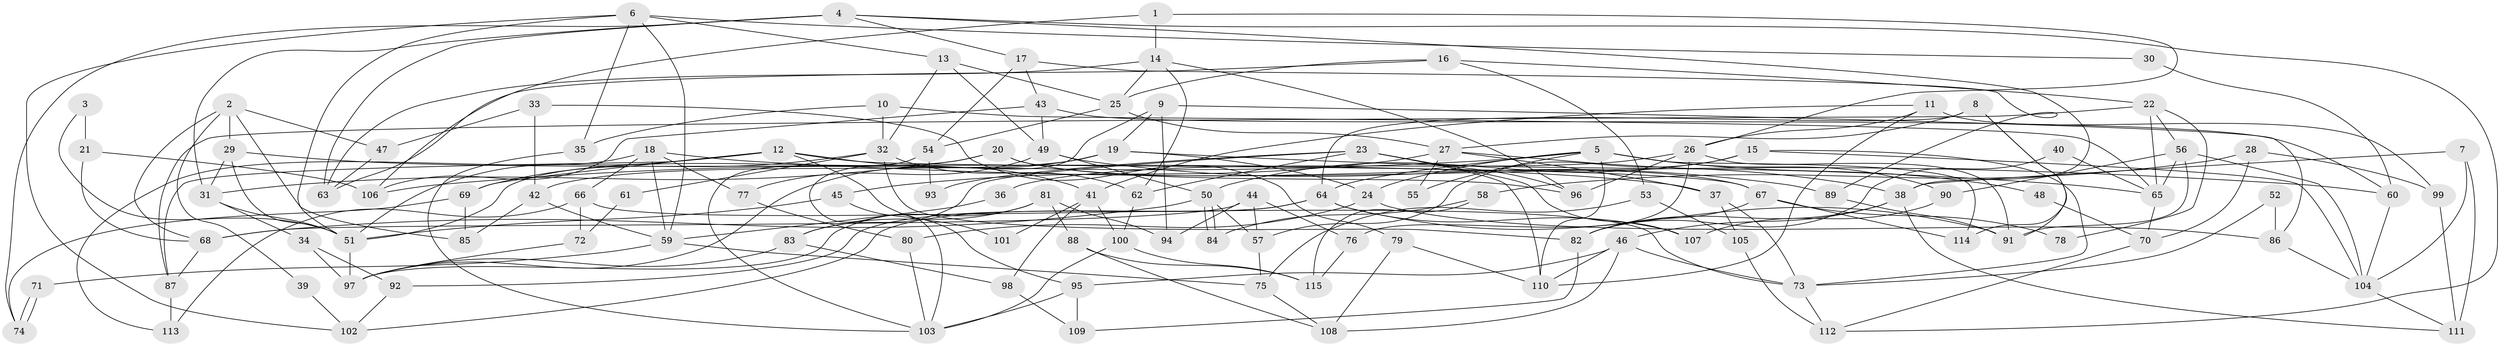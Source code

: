 // Generated by graph-tools (version 1.1) at 2025/26/03/09/25 03:26:10]
// undirected, 115 vertices, 230 edges
graph export_dot {
graph [start="1"]
  node [color=gray90,style=filled];
  1;
  2;
  3;
  4;
  5;
  6;
  7;
  8;
  9;
  10;
  11;
  12;
  13;
  14;
  15;
  16;
  17;
  18;
  19;
  20;
  21;
  22;
  23;
  24;
  25;
  26;
  27;
  28;
  29;
  30;
  31;
  32;
  33;
  34;
  35;
  36;
  37;
  38;
  39;
  40;
  41;
  42;
  43;
  44;
  45;
  46;
  47;
  48;
  49;
  50;
  51;
  52;
  53;
  54;
  55;
  56;
  57;
  58;
  59;
  60;
  61;
  62;
  63;
  64;
  65;
  66;
  67;
  68;
  69;
  70;
  71;
  72;
  73;
  74;
  75;
  76;
  77;
  78;
  79;
  80;
  81;
  82;
  83;
  84;
  85;
  86;
  87;
  88;
  89;
  90;
  91;
  92;
  93;
  94;
  95;
  96;
  97;
  98;
  99;
  100;
  101;
  102;
  103;
  104;
  105;
  106;
  107;
  108;
  109;
  110;
  111;
  112;
  113;
  114;
  115;
  1 -- 106;
  1 -- 14;
  1 -- 26;
  2 -- 85;
  2 -- 29;
  2 -- 39;
  2 -- 47;
  2 -- 68;
  3 -- 51;
  3 -- 21;
  4 -- 38;
  4 -- 31;
  4 -- 17;
  4 -- 63;
  4 -- 74;
  4 -- 112;
  5 -- 114;
  5 -- 24;
  5 -- 48;
  5 -- 55;
  5 -- 64;
  5 -- 90;
  5 -- 106;
  5 -- 110;
  6 -- 35;
  6 -- 13;
  6 -- 30;
  6 -- 51;
  6 -- 59;
  6 -- 102;
  7 -- 38;
  7 -- 104;
  7 -- 111;
  8 -- 64;
  8 -- 91;
  8 -- 27;
  8 -- 114;
  9 -- 103;
  9 -- 19;
  9 -- 86;
  9 -- 94;
  10 -- 32;
  10 -- 65;
  10 -- 35;
  11 -- 41;
  11 -- 26;
  11 -- 99;
  11 -- 110;
  12 -- 51;
  12 -- 69;
  12 -- 41;
  12 -- 67;
  12 -- 87;
  12 -- 101;
  13 -- 49;
  13 -- 32;
  13 -- 25;
  14 -- 25;
  14 -- 63;
  14 -- 62;
  14 -- 96;
  15 -- 57;
  15 -- 50;
  15 -- 73;
  15 -- 104;
  16 -- 53;
  16 -- 25;
  16 -- 22;
  16 -- 63;
  17 -- 54;
  17 -- 43;
  17 -- 89;
  18 -- 77;
  18 -- 60;
  18 -- 59;
  18 -- 66;
  18 -- 113;
  19 -- 97;
  19 -- 65;
  19 -- 24;
  19 -- 42;
  20 -- 96;
  20 -- 51;
  20 -- 31;
  20 -- 67;
  21 -- 106;
  21 -- 68;
  22 -- 56;
  22 -- 65;
  22 -- 78;
  22 -- 87;
  23 -- 96;
  23 -- 110;
  23 -- 62;
  23 -- 83;
  23 -- 93;
  23 -- 107;
  24 -- 86;
  24 -- 80;
  25 -- 27;
  25 -- 54;
  26 -- 76;
  26 -- 36;
  26 -- 91;
  26 -- 96;
  27 -- 37;
  27 -- 38;
  27 -- 45;
  27 -- 55;
  28 -- 99;
  28 -- 70;
  28 -- 58;
  29 -- 51;
  29 -- 31;
  29 -- 37;
  30 -- 60;
  31 -- 51;
  31 -- 34;
  32 -- 62;
  32 -- 82;
  32 -- 61;
  32 -- 69;
  33 -- 42;
  33 -- 47;
  33 -- 79;
  34 -- 92;
  34 -- 97;
  35 -- 103;
  36 -- 59;
  37 -- 73;
  37 -- 105;
  38 -- 46;
  38 -- 82;
  38 -- 111;
  39 -- 102;
  40 -- 65;
  40 -- 82;
  41 -- 98;
  41 -- 100;
  41 -- 101;
  42 -- 59;
  42 -- 85;
  43 -- 49;
  43 -- 60;
  43 -- 106;
  44 -- 57;
  44 -- 68;
  44 -- 76;
  44 -- 94;
  45 -- 51;
  45 -- 95;
  46 -- 73;
  46 -- 110;
  46 -- 95;
  46 -- 108;
  47 -- 63;
  48 -- 70;
  49 -- 50;
  49 -- 89;
  49 -- 77;
  50 -- 68;
  50 -- 84;
  50 -- 84;
  50 -- 57;
  51 -- 97;
  52 -- 73;
  52 -- 86;
  53 -- 75;
  53 -- 105;
  54 -- 103;
  54 -- 93;
  56 -- 90;
  56 -- 104;
  56 -- 65;
  56 -- 91;
  57 -- 75;
  58 -- 115;
  58 -- 84;
  59 -- 71;
  59 -- 75;
  60 -- 104;
  61 -- 72;
  62 -- 100;
  64 -- 91;
  64 -- 92;
  64 -- 102;
  64 -- 107;
  65 -- 70;
  66 -- 113;
  66 -- 72;
  66 -- 73;
  67 -- 78;
  67 -- 82;
  67 -- 114;
  68 -- 87;
  69 -- 74;
  69 -- 85;
  70 -- 112;
  71 -- 74;
  71 -- 74;
  72 -- 97;
  73 -- 112;
  75 -- 108;
  76 -- 115;
  77 -- 80;
  79 -- 110;
  79 -- 108;
  80 -- 103;
  81 -- 97;
  81 -- 94;
  81 -- 83;
  81 -- 88;
  82 -- 109;
  83 -- 97;
  83 -- 98;
  86 -- 104;
  87 -- 113;
  88 -- 108;
  88 -- 115;
  89 -- 91;
  90 -- 107;
  92 -- 102;
  95 -- 103;
  95 -- 109;
  98 -- 109;
  99 -- 111;
  100 -- 103;
  100 -- 115;
  104 -- 111;
  105 -- 112;
}
